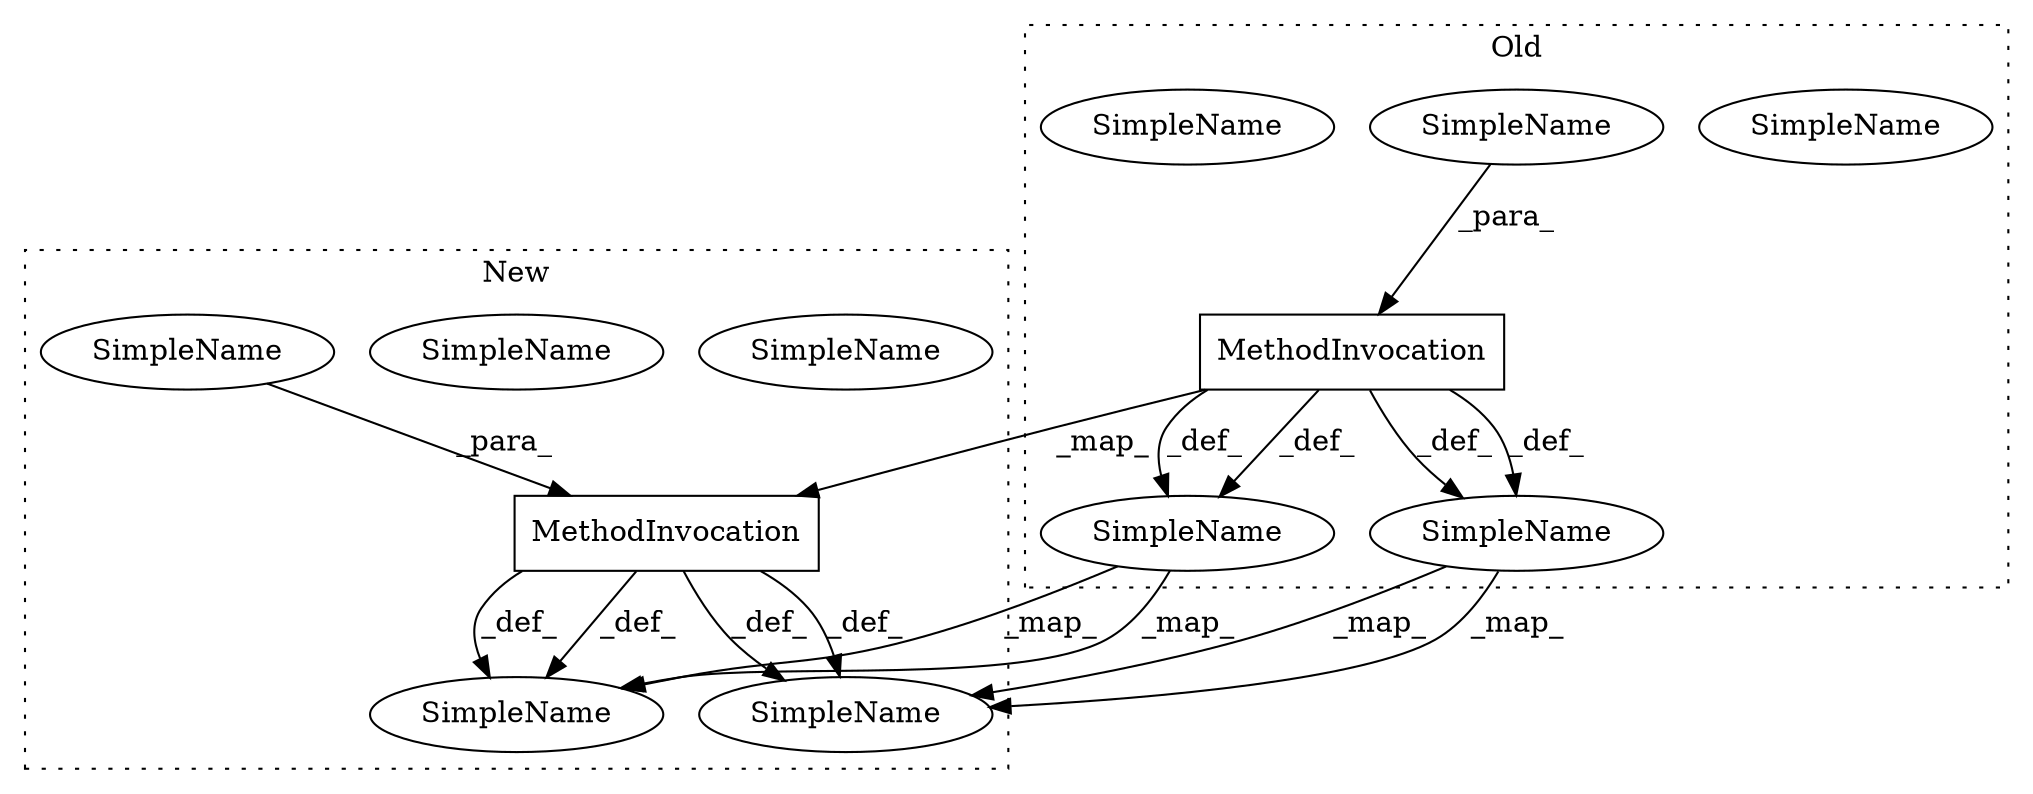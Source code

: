 digraph G {
subgraph cluster0 {
2 [label="MethodInvocation" a="32" s="2728,2759" l="5,1" shape="box"];
3 [label="SimpleName" a="42" s="2701" l="6" shape="ellipse"];
4 [label="SimpleName" a="42" s="" l="" shape="ellipse"];
8 [label="SimpleName" a="42" s="2810" l="6" shape="ellipse"];
9 [label="SimpleName" a="42" s="2810" l="6" shape="ellipse"];
11 [label="SimpleName" a="42" s="2701" l="6" shape="ellipse"];
label = "Old";
style="dotted";
}
subgraph cluster1 {
1 [label="MethodInvocation" a="32" s="2741,2762" l="5,1" shape="box"];
5 [label="SimpleName" a="42" s="2804" l="6" shape="ellipse"];
6 [label="SimpleName" a="42" s="2705" l="6" shape="ellipse"];
7 [label="SimpleName" a="42" s="2804" l="6" shape="ellipse"];
10 [label="SimpleName" a="42" s="2705" l="6" shape="ellipse"];
12 [label="SimpleName" a="42" s="" l="" shape="ellipse"];
label = "New";
style="dotted";
}
1 -> 7 [label="_def_"];
1 -> 6 [label="_def_"];
1 -> 6 [label="_def_"];
1 -> 7 [label="_def_"];
2 -> 11 [label="_def_"];
2 -> 9 [label="_def_"];
2 -> 11 [label="_def_"];
2 -> 1 [label="_map_"];
2 -> 9 [label="_def_"];
4 -> 2 [label="_para_"];
9 -> 7 [label="_map_"];
9 -> 7 [label="_map_"];
11 -> 6 [label="_map_"];
11 -> 6 [label="_map_"];
12 -> 1 [label="_para_"];
}